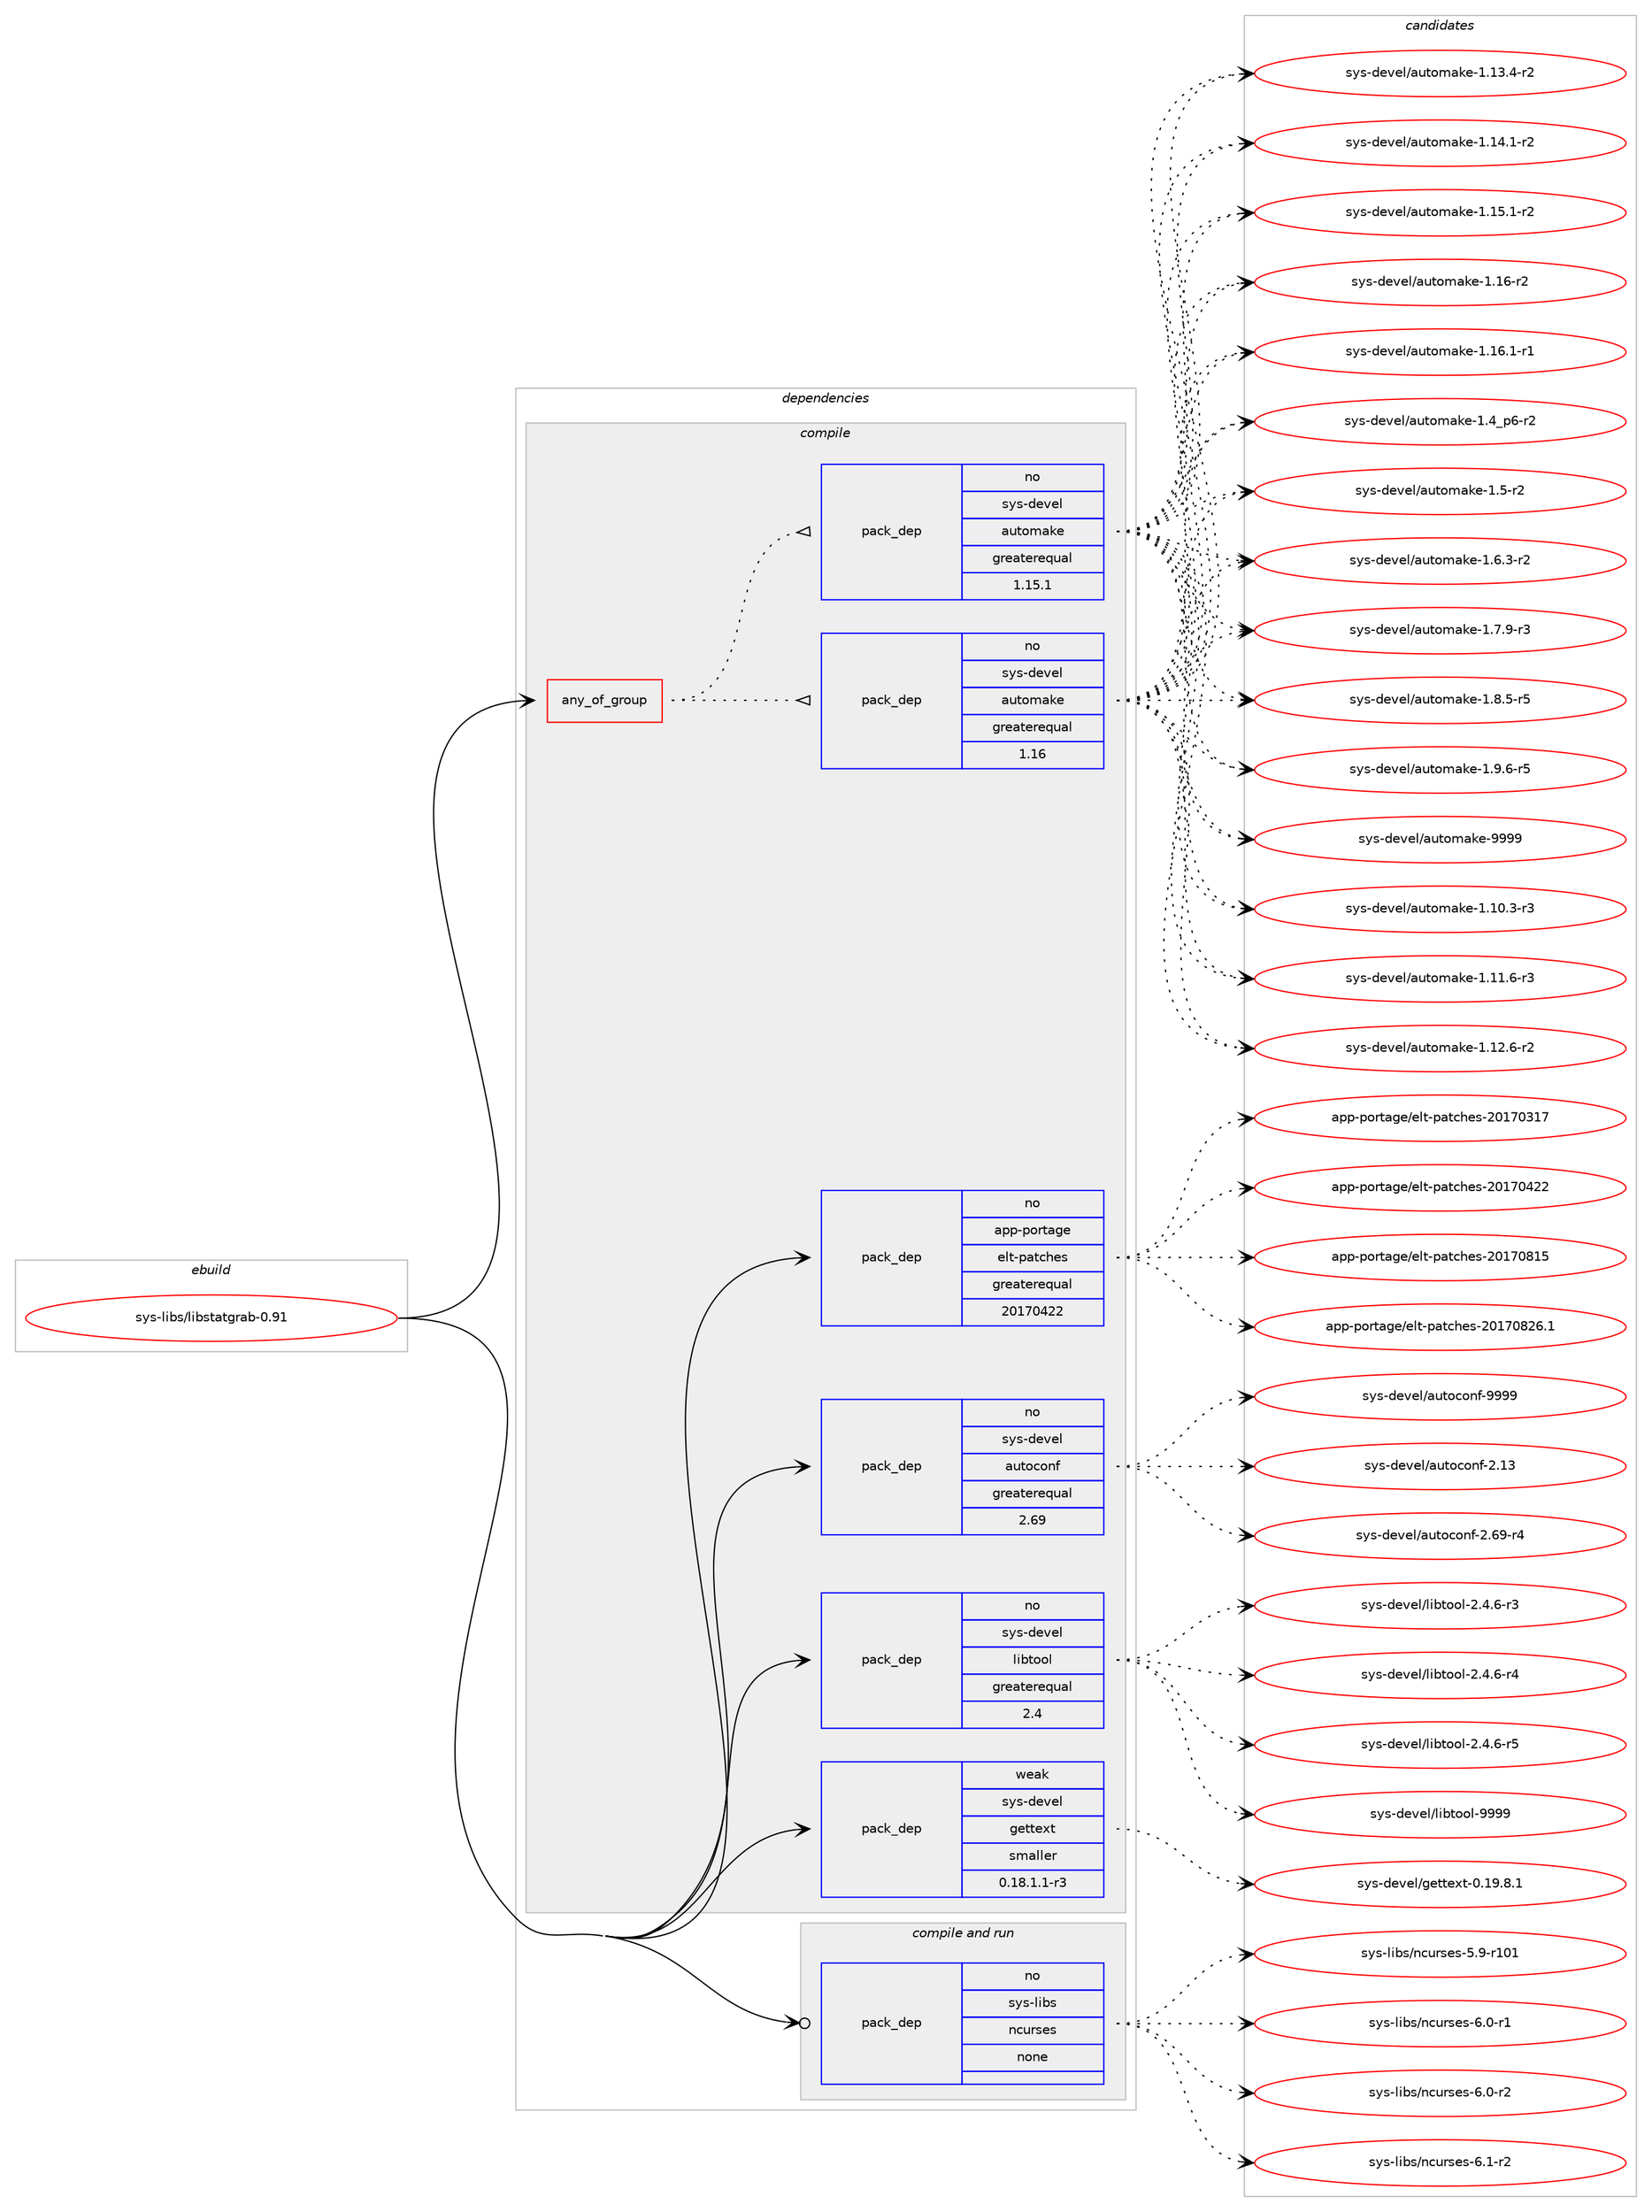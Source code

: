 digraph prolog {

# *************
# Graph options
# *************

newrank=true;
concentrate=true;
compound=true;
graph [rankdir=LR,fontname=Helvetica,fontsize=10,ranksep=1.5];#, ranksep=2.5, nodesep=0.2];
edge  [arrowhead=vee];
node  [fontname=Helvetica,fontsize=10];

# **********
# The ebuild
# **********

subgraph cluster_leftcol {
color=gray;
rank=same;
label=<<i>ebuild</i>>;
id [label="sys-libs/libstatgrab-0.91", color=red, width=4, href="../sys-libs/libstatgrab-0.91.svg"];
}

# ****************
# The dependencies
# ****************

subgraph cluster_midcol {
color=gray;
label=<<i>dependencies</i>>;
subgraph cluster_compile {
fillcolor="#eeeeee";
style=filled;
label=<<i>compile</i>>;
subgraph any75 {
dependency7217 [label=<<TABLE BORDER="0" CELLBORDER="1" CELLSPACING="0" CELLPADDING="4"><TR><TD CELLPADDING="10">any_of_group</TD></TR></TABLE>>, shape=none, color=red];subgraph pack6377 {
dependency7218 [label=<<TABLE BORDER="0" CELLBORDER="1" CELLSPACING="0" CELLPADDING="4" WIDTH="220"><TR><TD ROWSPAN="6" CELLPADDING="30">pack_dep</TD></TR><TR><TD WIDTH="110">no</TD></TR><TR><TD>sys-devel</TD></TR><TR><TD>automake</TD></TR><TR><TD>greaterequal</TD></TR><TR><TD>1.16</TD></TR></TABLE>>, shape=none, color=blue];
}
dependency7217:e -> dependency7218:w [weight=20,style="dotted",arrowhead="oinv"];
subgraph pack6378 {
dependency7219 [label=<<TABLE BORDER="0" CELLBORDER="1" CELLSPACING="0" CELLPADDING="4" WIDTH="220"><TR><TD ROWSPAN="6" CELLPADDING="30">pack_dep</TD></TR><TR><TD WIDTH="110">no</TD></TR><TR><TD>sys-devel</TD></TR><TR><TD>automake</TD></TR><TR><TD>greaterequal</TD></TR><TR><TD>1.15.1</TD></TR></TABLE>>, shape=none, color=blue];
}
dependency7217:e -> dependency7219:w [weight=20,style="dotted",arrowhead="oinv"];
}
id:e -> dependency7217:w [weight=20,style="solid",arrowhead="vee"];
subgraph pack6379 {
dependency7220 [label=<<TABLE BORDER="0" CELLBORDER="1" CELLSPACING="0" CELLPADDING="4" WIDTH="220"><TR><TD ROWSPAN="6" CELLPADDING="30">pack_dep</TD></TR><TR><TD WIDTH="110">no</TD></TR><TR><TD>app-portage</TD></TR><TR><TD>elt-patches</TD></TR><TR><TD>greaterequal</TD></TR><TR><TD>20170422</TD></TR></TABLE>>, shape=none, color=blue];
}
id:e -> dependency7220:w [weight=20,style="solid",arrowhead="vee"];
subgraph pack6380 {
dependency7221 [label=<<TABLE BORDER="0" CELLBORDER="1" CELLSPACING="0" CELLPADDING="4" WIDTH="220"><TR><TD ROWSPAN="6" CELLPADDING="30">pack_dep</TD></TR><TR><TD WIDTH="110">no</TD></TR><TR><TD>sys-devel</TD></TR><TR><TD>autoconf</TD></TR><TR><TD>greaterequal</TD></TR><TR><TD>2.69</TD></TR></TABLE>>, shape=none, color=blue];
}
id:e -> dependency7221:w [weight=20,style="solid",arrowhead="vee"];
subgraph pack6381 {
dependency7222 [label=<<TABLE BORDER="0" CELLBORDER="1" CELLSPACING="0" CELLPADDING="4" WIDTH="220"><TR><TD ROWSPAN="6" CELLPADDING="30">pack_dep</TD></TR><TR><TD WIDTH="110">no</TD></TR><TR><TD>sys-devel</TD></TR><TR><TD>libtool</TD></TR><TR><TD>greaterequal</TD></TR><TR><TD>2.4</TD></TR></TABLE>>, shape=none, color=blue];
}
id:e -> dependency7222:w [weight=20,style="solid",arrowhead="vee"];
subgraph pack6382 {
dependency7223 [label=<<TABLE BORDER="0" CELLBORDER="1" CELLSPACING="0" CELLPADDING="4" WIDTH="220"><TR><TD ROWSPAN="6" CELLPADDING="30">pack_dep</TD></TR><TR><TD WIDTH="110">weak</TD></TR><TR><TD>sys-devel</TD></TR><TR><TD>gettext</TD></TR><TR><TD>smaller</TD></TR><TR><TD>0.18.1.1-r3</TD></TR></TABLE>>, shape=none, color=blue];
}
id:e -> dependency7223:w [weight=20,style="solid",arrowhead="vee"];
}
subgraph cluster_compileandrun {
fillcolor="#eeeeee";
style=filled;
label=<<i>compile and run</i>>;
subgraph pack6383 {
dependency7224 [label=<<TABLE BORDER="0" CELLBORDER="1" CELLSPACING="0" CELLPADDING="4" WIDTH="220"><TR><TD ROWSPAN="6" CELLPADDING="30">pack_dep</TD></TR><TR><TD WIDTH="110">no</TD></TR><TR><TD>sys-libs</TD></TR><TR><TD>ncurses</TD></TR><TR><TD>none</TD></TR><TR><TD></TD></TR></TABLE>>, shape=none, color=blue];
}
id:e -> dependency7224:w [weight=20,style="solid",arrowhead="odotvee"];
}
subgraph cluster_run {
fillcolor="#eeeeee";
style=filled;
label=<<i>run</i>>;
}
}

# **************
# The candidates
# **************

subgraph cluster_choices {
rank=same;
color=gray;
label=<<i>candidates</i>>;

subgraph choice6377 {
color=black;
nodesep=1;
choice11512111545100101118101108479711711611110997107101454946494846514511451 [label="sys-devel/automake-1.10.3-r3", color=red, width=4,href="../sys-devel/automake-1.10.3-r3.svg"];
choice11512111545100101118101108479711711611110997107101454946494946544511451 [label="sys-devel/automake-1.11.6-r3", color=red, width=4,href="../sys-devel/automake-1.11.6-r3.svg"];
choice11512111545100101118101108479711711611110997107101454946495046544511450 [label="sys-devel/automake-1.12.6-r2", color=red, width=4,href="../sys-devel/automake-1.12.6-r2.svg"];
choice11512111545100101118101108479711711611110997107101454946495146524511450 [label="sys-devel/automake-1.13.4-r2", color=red, width=4,href="../sys-devel/automake-1.13.4-r2.svg"];
choice11512111545100101118101108479711711611110997107101454946495246494511450 [label="sys-devel/automake-1.14.1-r2", color=red, width=4,href="../sys-devel/automake-1.14.1-r2.svg"];
choice11512111545100101118101108479711711611110997107101454946495346494511450 [label="sys-devel/automake-1.15.1-r2", color=red, width=4,href="../sys-devel/automake-1.15.1-r2.svg"];
choice1151211154510010111810110847971171161111099710710145494649544511450 [label="sys-devel/automake-1.16-r2", color=red, width=4,href="../sys-devel/automake-1.16-r2.svg"];
choice11512111545100101118101108479711711611110997107101454946495446494511449 [label="sys-devel/automake-1.16.1-r1", color=red, width=4,href="../sys-devel/automake-1.16.1-r1.svg"];
choice115121115451001011181011084797117116111109971071014549465295112544511450 [label="sys-devel/automake-1.4_p6-r2", color=red, width=4,href="../sys-devel/automake-1.4_p6-r2.svg"];
choice11512111545100101118101108479711711611110997107101454946534511450 [label="sys-devel/automake-1.5-r2", color=red, width=4,href="../sys-devel/automake-1.5-r2.svg"];
choice115121115451001011181011084797117116111109971071014549465446514511450 [label="sys-devel/automake-1.6.3-r2", color=red, width=4,href="../sys-devel/automake-1.6.3-r2.svg"];
choice115121115451001011181011084797117116111109971071014549465546574511451 [label="sys-devel/automake-1.7.9-r3", color=red, width=4,href="../sys-devel/automake-1.7.9-r3.svg"];
choice115121115451001011181011084797117116111109971071014549465646534511453 [label="sys-devel/automake-1.8.5-r5", color=red, width=4,href="../sys-devel/automake-1.8.5-r5.svg"];
choice115121115451001011181011084797117116111109971071014549465746544511453 [label="sys-devel/automake-1.9.6-r5", color=red, width=4,href="../sys-devel/automake-1.9.6-r5.svg"];
choice115121115451001011181011084797117116111109971071014557575757 [label="sys-devel/automake-9999", color=red, width=4,href="../sys-devel/automake-9999.svg"];
dependency7218:e -> choice11512111545100101118101108479711711611110997107101454946494846514511451:w [style=dotted,weight="100"];
dependency7218:e -> choice11512111545100101118101108479711711611110997107101454946494946544511451:w [style=dotted,weight="100"];
dependency7218:e -> choice11512111545100101118101108479711711611110997107101454946495046544511450:w [style=dotted,weight="100"];
dependency7218:e -> choice11512111545100101118101108479711711611110997107101454946495146524511450:w [style=dotted,weight="100"];
dependency7218:e -> choice11512111545100101118101108479711711611110997107101454946495246494511450:w [style=dotted,weight="100"];
dependency7218:e -> choice11512111545100101118101108479711711611110997107101454946495346494511450:w [style=dotted,weight="100"];
dependency7218:e -> choice1151211154510010111810110847971171161111099710710145494649544511450:w [style=dotted,weight="100"];
dependency7218:e -> choice11512111545100101118101108479711711611110997107101454946495446494511449:w [style=dotted,weight="100"];
dependency7218:e -> choice115121115451001011181011084797117116111109971071014549465295112544511450:w [style=dotted,weight="100"];
dependency7218:e -> choice11512111545100101118101108479711711611110997107101454946534511450:w [style=dotted,weight="100"];
dependency7218:e -> choice115121115451001011181011084797117116111109971071014549465446514511450:w [style=dotted,weight="100"];
dependency7218:e -> choice115121115451001011181011084797117116111109971071014549465546574511451:w [style=dotted,weight="100"];
dependency7218:e -> choice115121115451001011181011084797117116111109971071014549465646534511453:w [style=dotted,weight="100"];
dependency7218:e -> choice115121115451001011181011084797117116111109971071014549465746544511453:w [style=dotted,weight="100"];
dependency7218:e -> choice115121115451001011181011084797117116111109971071014557575757:w [style=dotted,weight="100"];
}
subgraph choice6378 {
color=black;
nodesep=1;
choice11512111545100101118101108479711711611110997107101454946494846514511451 [label="sys-devel/automake-1.10.3-r3", color=red, width=4,href="../sys-devel/automake-1.10.3-r3.svg"];
choice11512111545100101118101108479711711611110997107101454946494946544511451 [label="sys-devel/automake-1.11.6-r3", color=red, width=4,href="../sys-devel/automake-1.11.6-r3.svg"];
choice11512111545100101118101108479711711611110997107101454946495046544511450 [label="sys-devel/automake-1.12.6-r2", color=red, width=4,href="../sys-devel/automake-1.12.6-r2.svg"];
choice11512111545100101118101108479711711611110997107101454946495146524511450 [label="sys-devel/automake-1.13.4-r2", color=red, width=4,href="../sys-devel/automake-1.13.4-r2.svg"];
choice11512111545100101118101108479711711611110997107101454946495246494511450 [label="sys-devel/automake-1.14.1-r2", color=red, width=4,href="../sys-devel/automake-1.14.1-r2.svg"];
choice11512111545100101118101108479711711611110997107101454946495346494511450 [label="sys-devel/automake-1.15.1-r2", color=red, width=4,href="../sys-devel/automake-1.15.1-r2.svg"];
choice1151211154510010111810110847971171161111099710710145494649544511450 [label="sys-devel/automake-1.16-r2", color=red, width=4,href="../sys-devel/automake-1.16-r2.svg"];
choice11512111545100101118101108479711711611110997107101454946495446494511449 [label="sys-devel/automake-1.16.1-r1", color=red, width=4,href="../sys-devel/automake-1.16.1-r1.svg"];
choice115121115451001011181011084797117116111109971071014549465295112544511450 [label="sys-devel/automake-1.4_p6-r2", color=red, width=4,href="../sys-devel/automake-1.4_p6-r2.svg"];
choice11512111545100101118101108479711711611110997107101454946534511450 [label="sys-devel/automake-1.5-r2", color=red, width=4,href="../sys-devel/automake-1.5-r2.svg"];
choice115121115451001011181011084797117116111109971071014549465446514511450 [label="sys-devel/automake-1.6.3-r2", color=red, width=4,href="../sys-devel/automake-1.6.3-r2.svg"];
choice115121115451001011181011084797117116111109971071014549465546574511451 [label="sys-devel/automake-1.7.9-r3", color=red, width=4,href="../sys-devel/automake-1.7.9-r3.svg"];
choice115121115451001011181011084797117116111109971071014549465646534511453 [label="sys-devel/automake-1.8.5-r5", color=red, width=4,href="../sys-devel/automake-1.8.5-r5.svg"];
choice115121115451001011181011084797117116111109971071014549465746544511453 [label="sys-devel/automake-1.9.6-r5", color=red, width=4,href="../sys-devel/automake-1.9.6-r5.svg"];
choice115121115451001011181011084797117116111109971071014557575757 [label="sys-devel/automake-9999", color=red, width=4,href="../sys-devel/automake-9999.svg"];
dependency7219:e -> choice11512111545100101118101108479711711611110997107101454946494846514511451:w [style=dotted,weight="100"];
dependency7219:e -> choice11512111545100101118101108479711711611110997107101454946494946544511451:w [style=dotted,weight="100"];
dependency7219:e -> choice11512111545100101118101108479711711611110997107101454946495046544511450:w [style=dotted,weight="100"];
dependency7219:e -> choice11512111545100101118101108479711711611110997107101454946495146524511450:w [style=dotted,weight="100"];
dependency7219:e -> choice11512111545100101118101108479711711611110997107101454946495246494511450:w [style=dotted,weight="100"];
dependency7219:e -> choice11512111545100101118101108479711711611110997107101454946495346494511450:w [style=dotted,weight="100"];
dependency7219:e -> choice1151211154510010111810110847971171161111099710710145494649544511450:w [style=dotted,weight="100"];
dependency7219:e -> choice11512111545100101118101108479711711611110997107101454946495446494511449:w [style=dotted,weight="100"];
dependency7219:e -> choice115121115451001011181011084797117116111109971071014549465295112544511450:w [style=dotted,weight="100"];
dependency7219:e -> choice11512111545100101118101108479711711611110997107101454946534511450:w [style=dotted,weight="100"];
dependency7219:e -> choice115121115451001011181011084797117116111109971071014549465446514511450:w [style=dotted,weight="100"];
dependency7219:e -> choice115121115451001011181011084797117116111109971071014549465546574511451:w [style=dotted,weight="100"];
dependency7219:e -> choice115121115451001011181011084797117116111109971071014549465646534511453:w [style=dotted,weight="100"];
dependency7219:e -> choice115121115451001011181011084797117116111109971071014549465746544511453:w [style=dotted,weight="100"];
dependency7219:e -> choice115121115451001011181011084797117116111109971071014557575757:w [style=dotted,weight="100"];
}
subgraph choice6379 {
color=black;
nodesep=1;
choice97112112451121111141169710310147101108116451129711699104101115455048495548514955 [label="app-portage/elt-patches-20170317", color=red, width=4,href="../app-portage/elt-patches-20170317.svg"];
choice97112112451121111141169710310147101108116451129711699104101115455048495548525050 [label="app-portage/elt-patches-20170422", color=red, width=4,href="../app-portage/elt-patches-20170422.svg"];
choice97112112451121111141169710310147101108116451129711699104101115455048495548564953 [label="app-portage/elt-patches-20170815", color=red, width=4,href="../app-portage/elt-patches-20170815.svg"];
choice971121124511211111411697103101471011081164511297116991041011154550484955485650544649 [label="app-portage/elt-patches-20170826.1", color=red, width=4,href="../app-portage/elt-patches-20170826.1.svg"];
dependency7220:e -> choice97112112451121111141169710310147101108116451129711699104101115455048495548514955:w [style=dotted,weight="100"];
dependency7220:e -> choice97112112451121111141169710310147101108116451129711699104101115455048495548525050:w [style=dotted,weight="100"];
dependency7220:e -> choice97112112451121111141169710310147101108116451129711699104101115455048495548564953:w [style=dotted,weight="100"];
dependency7220:e -> choice971121124511211111411697103101471011081164511297116991041011154550484955485650544649:w [style=dotted,weight="100"];
}
subgraph choice6380 {
color=black;
nodesep=1;
choice115121115451001011181011084797117116111991111101024550464951 [label="sys-devel/autoconf-2.13", color=red, width=4,href="../sys-devel/autoconf-2.13.svg"];
choice1151211154510010111810110847971171161119911111010245504654574511452 [label="sys-devel/autoconf-2.69-r4", color=red, width=4,href="../sys-devel/autoconf-2.69-r4.svg"];
choice115121115451001011181011084797117116111991111101024557575757 [label="sys-devel/autoconf-9999", color=red, width=4,href="../sys-devel/autoconf-9999.svg"];
dependency7221:e -> choice115121115451001011181011084797117116111991111101024550464951:w [style=dotted,weight="100"];
dependency7221:e -> choice1151211154510010111810110847971171161119911111010245504654574511452:w [style=dotted,weight="100"];
dependency7221:e -> choice115121115451001011181011084797117116111991111101024557575757:w [style=dotted,weight="100"];
}
subgraph choice6381 {
color=black;
nodesep=1;
choice1151211154510010111810110847108105981161111111084550465246544511451 [label="sys-devel/libtool-2.4.6-r3", color=red, width=4,href="../sys-devel/libtool-2.4.6-r3.svg"];
choice1151211154510010111810110847108105981161111111084550465246544511452 [label="sys-devel/libtool-2.4.6-r4", color=red, width=4,href="../sys-devel/libtool-2.4.6-r4.svg"];
choice1151211154510010111810110847108105981161111111084550465246544511453 [label="sys-devel/libtool-2.4.6-r5", color=red, width=4,href="../sys-devel/libtool-2.4.6-r5.svg"];
choice1151211154510010111810110847108105981161111111084557575757 [label="sys-devel/libtool-9999", color=red, width=4,href="../sys-devel/libtool-9999.svg"];
dependency7222:e -> choice1151211154510010111810110847108105981161111111084550465246544511451:w [style=dotted,weight="100"];
dependency7222:e -> choice1151211154510010111810110847108105981161111111084550465246544511452:w [style=dotted,weight="100"];
dependency7222:e -> choice1151211154510010111810110847108105981161111111084550465246544511453:w [style=dotted,weight="100"];
dependency7222:e -> choice1151211154510010111810110847108105981161111111084557575757:w [style=dotted,weight="100"];
}
subgraph choice6382 {
color=black;
nodesep=1;
choice1151211154510010111810110847103101116116101120116454846495746564649 [label="sys-devel/gettext-0.19.8.1", color=red, width=4,href="../sys-devel/gettext-0.19.8.1.svg"];
dependency7223:e -> choice1151211154510010111810110847103101116116101120116454846495746564649:w [style=dotted,weight="100"];
}
subgraph choice6383 {
color=black;
nodesep=1;
choice115121115451081059811547110991171141151011154553465745114494849 [label="sys-libs/ncurses-5.9-r101", color=red, width=4,href="../sys-libs/ncurses-5.9-r101.svg"];
choice11512111545108105981154711099117114115101115455446484511449 [label="sys-libs/ncurses-6.0-r1", color=red, width=4,href="../sys-libs/ncurses-6.0-r1.svg"];
choice11512111545108105981154711099117114115101115455446484511450 [label="sys-libs/ncurses-6.0-r2", color=red, width=4,href="../sys-libs/ncurses-6.0-r2.svg"];
choice11512111545108105981154711099117114115101115455446494511450 [label="sys-libs/ncurses-6.1-r2", color=red, width=4,href="../sys-libs/ncurses-6.1-r2.svg"];
dependency7224:e -> choice115121115451081059811547110991171141151011154553465745114494849:w [style=dotted,weight="100"];
dependency7224:e -> choice11512111545108105981154711099117114115101115455446484511449:w [style=dotted,weight="100"];
dependency7224:e -> choice11512111545108105981154711099117114115101115455446484511450:w [style=dotted,weight="100"];
dependency7224:e -> choice11512111545108105981154711099117114115101115455446494511450:w [style=dotted,weight="100"];
}
}

}
